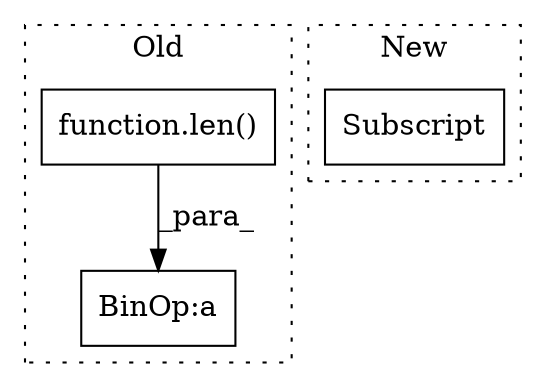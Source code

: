 digraph G {
subgraph cluster0 {
1 [label="function.len()" a="75" s="17895,17909" l="4,1" shape="box"];
3 [label="BinOp:a" a="82" s="17894" l="1" shape="box"];
label = "Old";
style="dotted";
}
subgraph cluster1 {
2 [label="Subscript" a="63" s="18134,0" l="15,0" shape="box"];
label = "New";
style="dotted";
}
1 -> 3 [label="_para_"];
}
